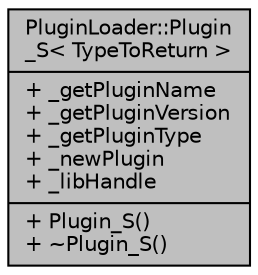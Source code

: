 digraph "PluginLoader::Plugin_S&lt; TypeToReturn &gt;"
{
 // INTERACTIVE_SVG=YES
 // LATEX_PDF_SIZE
  edge [fontname="Helvetica",fontsize="10",labelfontname="Helvetica",labelfontsize="10"];
  node [fontname="Helvetica",fontsize="10",shape=record];
  Node1 [label="{PluginLoader::Plugin\l_S\< TypeToReturn \>\n|+ _getPluginName\l+ _getPluginVersion\l+ _getPluginType\l+ _newPlugin\l+ _libHandle\l|+ Plugin_S()\l+ ~Plugin_S()\l}",height=0.2,width=0.4,color="black", fillcolor="grey75", style="filled", fontcolor="black",tooltip=" "];
}
